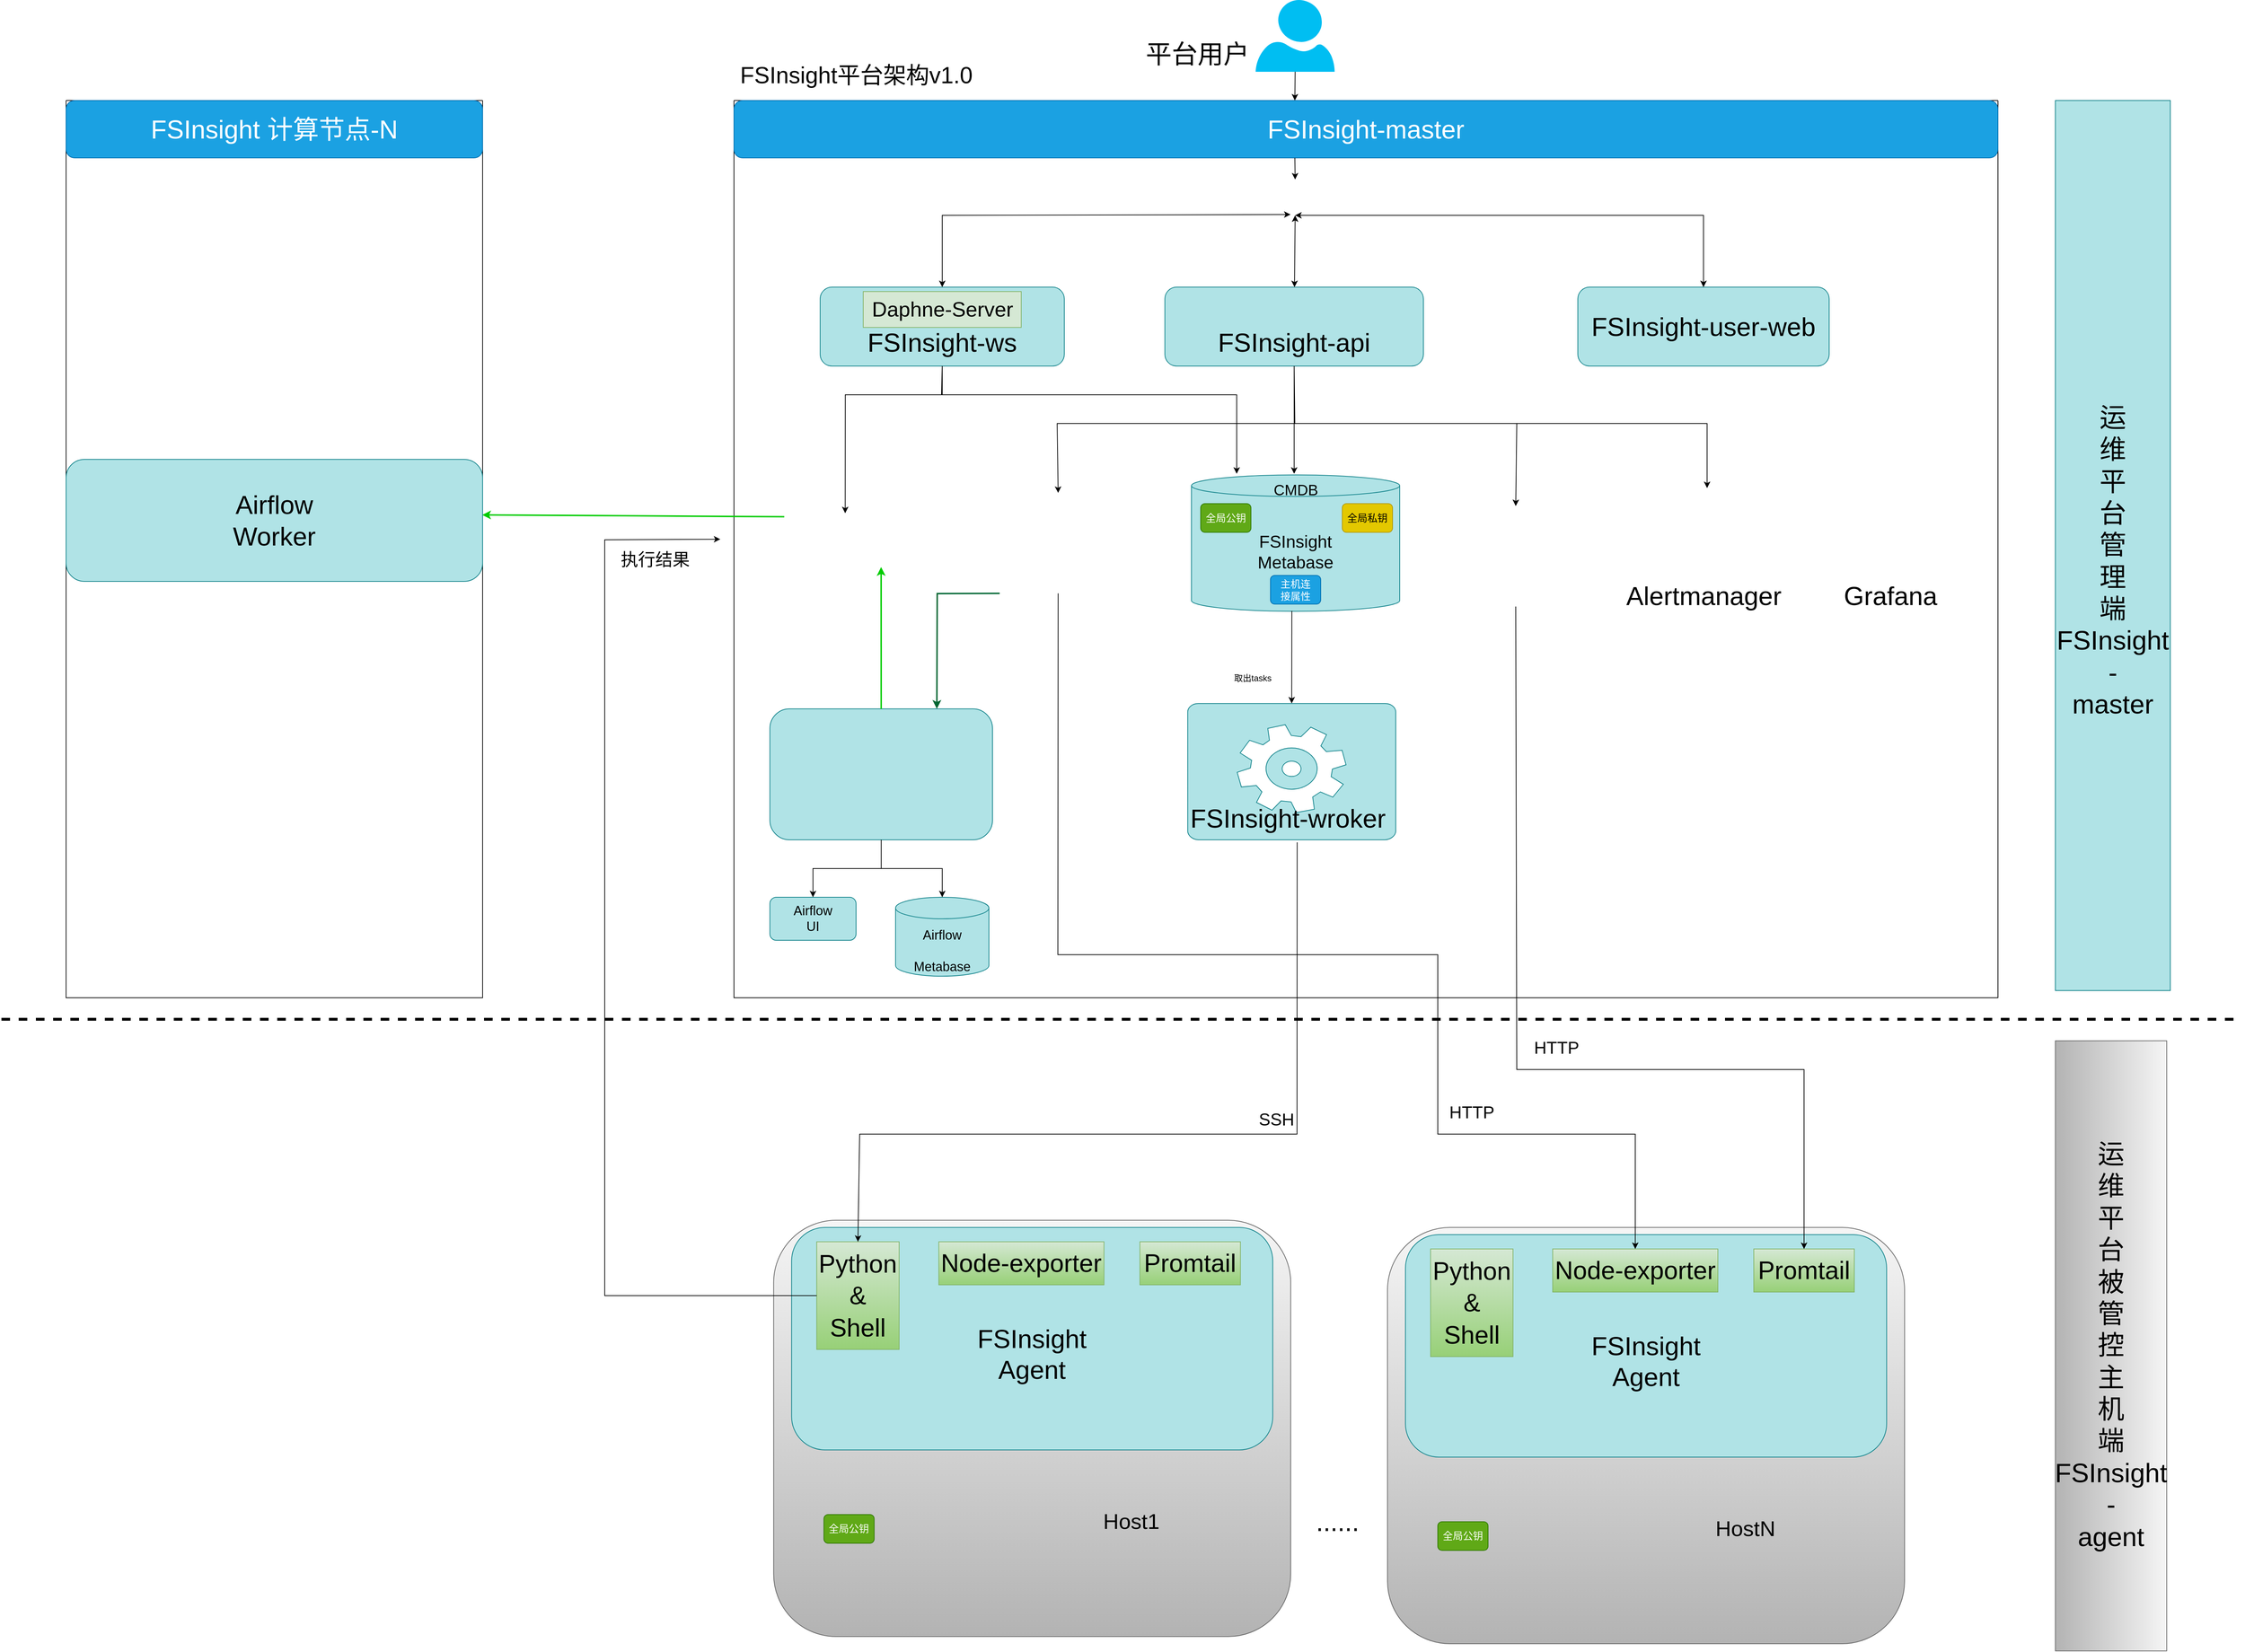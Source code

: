 <mxfile version="20.8.20" type="github">
  <diagram name="第 1 页" id="PWn0qpvjfhWFUnn55hS1">
    <mxGraphModel dx="3833" dy="-3818" grid="1" gridSize="10" guides="1" tooltips="1" connect="1" arrows="1" fold="1" page="1" pageScale="1" pageWidth="827" pageHeight="1169" math="0" shadow="0">
      <root>
        <mxCell id="0" />
        <mxCell id="1" parent="0" />
        <mxCell id="Eih9cNRxZLLOgjD7t8Rx-1" value="" style="swimlane;startSize=0;" parent="1" vertex="1">
          <mxGeometry x="-100" y="5350" width="1760" height="1250" as="geometry" />
        </mxCell>
        <mxCell id="Eih9cNRxZLLOgjD7t8Rx-2" value="&lt;font style=&quot;font-size: 36px;&quot;&gt;FSInsight-user-web&lt;/font&gt;" style="rounded=1;whiteSpace=wrap;html=1;fillColor=#b0e3e6;strokeColor=#0e8088;" parent="Eih9cNRxZLLOgjD7t8Rx-1" vertex="1">
          <mxGeometry x="1175" y="260" width="350" height="110" as="geometry" />
        </mxCell>
        <mxCell id="Eih9cNRxZLLOgjD7t8Rx-3" value="" style="shape=image;verticalLabelPosition=bottom;labelBackgroundColor=default;verticalAlign=top;aspect=fixed;imageAspect=0;image=https://www.gartner.com/imagesrv/peer-insights/vendors/logos/nginx.png;" parent="Eih9cNRxZLLOgjD7t8Rx-1" vertex="1">
          <mxGeometry x="707.12" y="110" width="148.55" height="50" as="geometry" />
        </mxCell>
        <mxCell id="Eih9cNRxZLLOgjD7t8Rx-4" value="&lt;font style=&quot;font-size: 36px;&quot;&gt;&lt;br&gt;FSInsight-api&lt;/font&gt;" style="rounded=1;whiteSpace=wrap;html=1;fillColor=#b0e3e6;strokeColor=#0e8088;" parent="Eih9cNRxZLLOgjD7t8Rx-1" vertex="1">
          <mxGeometry x="600" y="260" width="360" height="110" as="geometry" />
        </mxCell>
        <mxCell id="Eih9cNRxZLLOgjD7t8Rx-5" value="" style="shape=image;verticalLabelPosition=bottom;labelBackgroundColor=default;verticalAlign=top;aspect=fixed;imageAspect=0;image=https://upload.wikimedia.org/wikipedia/commons/thumb/0/00/Gunicorn_logo_2010.svg/2560px-Gunicorn_logo_2010.svg.png;" parent="Eih9cNRxZLLOgjD7t8Rx-1" vertex="1">
          <mxGeometry x="680.15" y="266.15" width="182.64" height="40.05" as="geometry" />
        </mxCell>
        <mxCell id="Eih9cNRxZLLOgjD7t8Rx-6" value="&lt;font style=&quot;font-size: 24px;&quot;&gt;FSInsight&lt;br&gt;Metabase&lt;/font&gt;" style="shape=cylinder3;whiteSpace=wrap;html=1;boundedLbl=1;backgroundOutline=1;size=15;fillColor=#b0e3e6;strokeColor=#0e8088;" parent="Eih9cNRxZLLOgjD7t8Rx-1" vertex="1">
          <mxGeometry x="637" y="521.64" width="290" height="190" as="geometry" />
        </mxCell>
        <mxCell id="Eih9cNRxZLLOgjD7t8Rx-7" value="" style="endArrow=classic;html=1;rounded=0;entryX=0.5;entryY=0;entryDx=0;entryDy=0;entryPerimeter=0;exitX=0.482;exitY=0.997;exitDx=0;exitDy=0;exitPerimeter=0;" parent="Eih9cNRxZLLOgjD7t8Rx-1" target="Eih9cNRxZLLOgjD7t8Rx-21" edge="1" source="Eih9cNRxZLLOgjD7t8Rx-6">
          <mxGeometry width="50" height="50" relative="1" as="geometry">
            <mxPoint x="776.61" y="750" as="sourcePoint" />
            <mxPoint x="776.61" y="730" as="targetPoint" />
          </mxGeometry>
        </mxCell>
        <mxCell id="Eih9cNRxZLLOgjD7t8Rx-8" value="" style="endArrow=classic;html=1;rounded=0;exitX=0.5;exitY=1;exitDx=0;exitDy=0;entryX=0.5;entryY=0;entryDx=0;entryDy=0;" parent="Eih9cNRxZLLOgjD7t8Rx-1" source="Eih9cNRxZLLOgjD7t8Rx-4" target="Eih9cNRxZLLOgjD7t8Rx-24" edge="1">
          <mxGeometry width="50" height="50" relative="1" as="geometry">
            <mxPoint x="465" y="490" as="sourcePoint" />
            <mxPoint x="475" y="510" as="targetPoint" />
            <Array as="points">
              <mxPoint x="780" y="450" />
              <mxPoint x="450" y="450" />
            </Array>
          </mxGeometry>
        </mxCell>
        <mxCell id="Eih9cNRxZLLOgjD7t8Rx-9" value="取出tasks" style="text;html=1;align=center;verticalAlign=middle;resizable=0;points=[];autosize=1;strokeColor=none;fillColor=none;" parent="Eih9cNRxZLLOgjD7t8Rx-1" vertex="1">
          <mxGeometry x="681.61" y="790" width="80" height="30" as="geometry" />
        </mxCell>
        <mxCell id="Eih9cNRxZLLOgjD7t8Rx-10" value="&lt;font style=&quot;font-size: 36px;&quot;&gt;&lt;br&gt;&lt;font style=&quot;font-size: 36px;&quot;&gt;FSInsight-ws&lt;/font&gt;&lt;/font&gt;" style="rounded=1;whiteSpace=wrap;html=1;fillColor=#b0e3e6;strokeColor=#0e8088;" parent="Eih9cNRxZLLOgjD7t8Rx-1" vertex="1">
          <mxGeometry x="120" y="260" width="340" height="110" as="geometry" />
        </mxCell>
        <mxCell id="Eih9cNRxZLLOgjD7t8Rx-11" value="&lt;font style=&quot;font-size: 29px;&quot;&gt;Daphne-Server&lt;/font&gt;" style="text;html=1;align=center;verticalAlign=middle;resizable=0;points=[];autosize=1;strokeColor=#82b366;fillColor=#d5e8d4;" parent="Eih9cNRxZLLOgjD7t8Rx-1" vertex="1">
          <mxGeometry x="180" y="266.15" width="220" height="50" as="geometry" />
        </mxCell>
        <mxCell id="Eih9cNRxZLLOgjD7t8Rx-12" value="" style="endArrow=classic;startArrow=classic;html=1;rounded=0;exitX=0.5;exitY=0;exitDx=0;exitDy=0;entryX=0.457;entryY=0.977;entryDx=0;entryDy=0;entryPerimeter=0;" parent="Eih9cNRxZLLOgjD7t8Rx-1" source="Eih9cNRxZLLOgjD7t8Rx-10" target="Eih9cNRxZLLOgjD7t8Rx-3" edge="1">
          <mxGeometry width="50" height="50" relative="1" as="geometry">
            <mxPoint x="350" y="310" as="sourcePoint" />
            <mxPoint x="400" y="260" as="targetPoint" />
            <Array as="points">
              <mxPoint x="290" y="160" />
            </Array>
          </mxGeometry>
        </mxCell>
        <mxCell id="Eih9cNRxZLLOgjD7t8Rx-13" value="" style="endArrow=classic;startArrow=classic;html=1;rounded=0;entryX=0.5;entryY=1;entryDx=0;entryDy=0;" parent="Eih9cNRxZLLOgjD7t8Rx-1" source="Eih9cNRxZLLOgjD7t8Rx-4" target="Eih9cNRxZLLOgjD7t8Rx-3" edge="1">
          <mxGeometry width="50" height="50" relative="1" as="geometry">
            <mxPoint x="350" y="250" as="sourcePoint" />
            <mxPoint x="475" y="120" as="targetPoint" />
          </mxGeometry>
        </mxCell>
        <mxCell id="Eih9cNRxZLLOgjD7t8Rx-14" value="" style="endArrow=classic;startArrow=classic;html=1;rounded=0;entryX=0.5;entryY=1;entryDx=0;entryDy=0;exitX=0.5;exitY=0;exitDx=0;exitDy=0;" parent="Eih9cNRxZLLOgjD7t8Rx-1" source="Eih9cNRxZLLOgjD7t8Rx-2" target="Eih9cNRxZLLOgjD7t8Rx-3" edge="1">
          <mxGeometry width="50" height="50" relative="1" as="geometry">
            <mxPoint x="350" y="250" as="sourcePoint" />
            <mxPoint x="400" y="200" as="targetPoint" />
            <Array as="points">
              <mxPoint x="1350" y="160" />
              <mxPoint x="1055" y="160" />
            </Array>
          </mxGeometry>
        </mxCell>
        <mxCell id="Eih9cNRxZLLOgjD7t8Rx-15" value="CMDB" style="text;html=1;align=center;verticalAlign=middle;resizable=0;points=[];autosize=1;strokeColor=none;fillColor=none;fontSize=21;" parent="Eih9cNRxZLLOgjD7t8Rx-1" vertex="1">
          <mxGeometry x="737" y="521.64" width="90" height="40" as="geometry" />
        </mxCell>
        <mxCell id="Eih9cNRxZLLOgjD7t8Rx-16" value="全局私钥" style="rounded=1;whiteSpace=wrap;html=1;fontSize=14;fillColor=#e3c800;fontColor=#000000;strokeColor=#B09500;" parent="Eih9cNRxZLLOgjD7t8Rx-1" vertex="1">
          <mxGeometry x="847" y="561.64" width="70" height="40" as="geometry" />
        </mxCell>
        <mxCell id="Eih9cNRxZLLOgjD7t8Rx-17" value="全局公钥" style="rounded=1;whiteSpace=wrap;html=1;fontSize=14;fillColor=#60a917;fontColor=#ffffff;strokeColor=#2D7600;" parent="Eih9cNRxZLLOgjD7t8Rx-1" vertex="1">
          <mxGeometry x="649.86" y="561.64" width="70" height="40" as="geometry" />
        </mxCell>
        <mxCell id="Eih9cNRxZLLOgjD7t8Rx-18" value="主机连&lt;br&gt;接属性" style="rounded=1;whiteSpace=wrap;html=1;fontSize=14;fillColor=#1ba1e2;fontColor=#ffffff;strokeColor=#006EAF;" parent="Eih9cNRxZLLOgjD7t8Rx-1" vertex="1">
          <mxGeometry x="747" y="661.64" width="70" height="40" as="geometry" />
        </mxCell>
        <mxCell id="Eih9cNRxZLLOgjD7t8Rx-19" value="" style="shape=image;verticalLabelPosition=bottom;labelBackgroundColor=#33FFFF;verticalAlign=top;aspect=fixed;imageAspect=0;image=https://download.logo.wine/logo/Redis/Redis-Logo.wine.png;" parent="Eih9cNRxZLLOgjD7t8Rx-1" vertex="1">
          <mxGeometry x="-20" y="503.28" width="339.72" height="226.72" as="geometry" />
        </mxCell>
        <mxCell id="Eih9cNRxZLLOgjD7t8Rx-20" value="&lt;font style=&quot;font-size: 36px;&quot;&gt;FSInsight-master&lt;/font&gt;" style="rounded=1;whiteSpace=wrap;html=1;fillColor=#1ba1e2;strokeColor=#006EAF;fontColor=#ffffff;" parent="Eih9cNRxZLLOgjD7t8Rx-1" vertex="1">
          <mxGeometry width="1760" height="80" as="geometry" />
        </mxCell>
        <mxCell id="Eih9cNRxZLLOgjD7t8Rx-21" value="" style="verticalLabelPosition=bottom;html=1;verticalAlign=top;align=center;strokeColor=#0e8088;fillColor=#b0e3e6;shape=mxgraph.azure.worker_role;labelBackgroundColor=#33FFFF;fontSize=24;" parent="Eih9cNRxZLLOgjD7t8Rx-1" vertex="1">
          <mxGeometry x="631.61" y="840" width="290" height="190" as="geometry" />
        </mxCell>
        <mxCell id="Eih9cNRxZLLOgjD7t8Rx-22" value="&lt;font style=&quot;font-size: 36px;&quot;&gt;FSInsight-wroker&lt;/font&gt;" style="text;html=1;align=center;verticalAlign=middle;resizable=0;points=[];autosize=1;strokeColor=none;fillColor=none;fontSize=24;" parent="Eih9cNRxZLLOgjD7t8Rx-1" vertex="1">
          <mxGeometry x="621.33" y="970" width="300" height="60" as="geometry" />
        </mxCell>
        <mxCell id="Eih9cNRxZLLOgjD7t8Rx-23" value="" style="shape=image;verticalLabelPosition=bottom;labelBackgroundColor=default;verticalAlign=top;aspect=fixed;imageAspect=0;image=https://grafana.com/docs/loki/latest/logo_and_name.png;" parent="Eih9cNRxZLLOgjD7t8Rx-1" vertex="1">
          <mxGeometry x="970" y="565" width="237.13" height="140" as="geometry" />
        </mxCell>
        <mxCell id="Eih9cNRxZLLOgjD7t8Rx-24" value="" style="shape=image;verticalLabelPosition=bottom;labelBackgroundColor=default;verticalAlign=top;aspect=fixed;imageAspect=0;image=https://seeklogo.com/images/P/prometheus-monitoring-system-logo-3C07B67C00-seeklogo.com.png;" parent="Eih9cNRxZLLOgjD7t8Rx-1" vertex="1">
          <mxGeometry x="370" y="546.64" width="162.79" height="140" as="geometry" />
        </mxCell>
        <mxCell id="Eih9cNRxZLLOgjD7t8Rx-25" value="" style="endArrow=classic;html=1;rounded=0;exitX=0.5;exitY=1;exitDx=0;exitDy=0;" parent="Eih9cNRxZLLOgjD7t8Rx-1" source="Eih9cNRxZLLOgjD7t8Rx-4" edge="1">
          <mxGeometry width="50" height="50" relative="1" as="geometry">
            <mxPoint x="765" y="350" as="sourcePoint" />
            <mxPoint x="780" y="520" as="targetPoint" />
          </mxGeometry>
        </mxCell>
        <mxCell id="Eih9cNRxZLLOgjD7t8Rx-26" value="" style="endArrow=classic;html=1;rounded=0;entryX=0.5;entryY=0;entryDx=0;entryDy=0;exitX=0.5;exitY=1;exitDx=0;exitDy=0;" parent="Eih9cNRxZLLOgjD7t8Rx-1" source="Eih9cNRxZLLOgjD7t8Rx-4" target="Eih9cNRxZLLOgjD7t8Rx-23" edge="1">
          <mxGeometry width="50" height="50" relative="1" as="geometry">
            <mxPoint x="760" y="340" as="sourcePoint" />
            <mxPoint x="635" y="455" as="targetPoint" />
            <Array as="points">
              <mxPoint x="781" y="450" />
              <mxPoint x="1090" y="450" />
            </Array>
          </mxGeometry>
        </mxCell>
        <mxCell id="Eih9cNRxZLLOgjD7t8Rx-27" value="" style="endArrow=classic;html=1;rounded=0;strokeWidth=1;fontSize=37;entryX=0.5;entryY=0;entryDx=0;entryDy=0;exitX=0.5;exitY=1;exitDx=0;exitDy=0;" parent="Eih9cNRxZLLOgjD7t8Rx-1" source="Eih9cNRxZLLOgjD7t8Rx-10" edge="1">
          <mxGeometry width="50" height="50" relative="1" as="geometry">
            <mxPoint x="490" y="600" as="sourcePoint" />
            <mxPoint x="154.86" y="575" as="targetPoint" />
            <Array as="points">
              <mxPoint x="289" y="410" />
              <mxPoint x="155" y="410" />
            </Array>
          </mxGeometry>
        </mxCell>
        <mxCell id="Eih9cNRxZLLOgjD7t8Rx-28" value="" style="shape=image;verticalLabelPosition=bottom;labelBackgroundColor=default;verticalAlign=top;aspect=fixed;imageAspect=0;image=https://cdn-icons-png.flaticon.com/512/5799/5799222.png;" parent="Eih9cNRxZLLOgjD7t8Rx-1" vertex="1">
          <mxGeometry x="1300" y="540" width="110" height="110" as="geometry" />
        </mxCell>
        <mxCell id="Eih9cNRxZLLOgjD7t8Rx-29" value="Alertmanager" style="text;html=1;align=center;verticalAlign=middle;resizable=0;points=[];autosize=1;strokeColor=none;fillColor=none;fontSize=36;" parent="Eih9cNRxZLLOgjD7t8Rx-1" vertex="1">
          <mxGeometry x="1230" y="660" width="240" height="60" as="geometry" />
        </mxCell>
        <mxCell id="Eih9cNRxZLLOgjD7t8Rx-30" value="" style="shape=image;verticalLabelPosition=bottom;labelBackgroundColor=default;verticalAlign=top;aspect=fixed;imageAspect=0;image=https://uxwing.com/wp-content/themes/uxwing/download/brands-and-social-media/grafana-icon.png;" parent="Eih9cNRxZLLOgjD7t8Rx-1" vertex="1">
          <mxGeometry x="1550" y="549.18" width="102.17" height="110.82" as="geometry" />
        </mxCell>
        <mxCell id="Eih9cNRxZLLOgjD7t8Rx-31" value="" style="endArrow=classic;html=1;rounded=0;strokeWidth=1;fontSize=32;exitX=0.5;exitY=1;exitDx=0;exitDy=0;entryX=0.5;entryY=0;entryDx=0;entryDy=0;" parent="Eih9cNRxZLLOgjD7t8Rx-1" source="Eih9cNRxZLLOgjD7t8Rx-4" target="Eih9cNRxZLLOgjD7t8Rx-28" edge="1">
          <mxGeometry width="50" height="50" relative="1" as="geometry">
            <mxPoint x="1020" y="730" as="sourcePoint" />
            <mxPoint x="1070" y="680" as="targetPoint" />
            <Array as="points">
              <mxPoint x="780" y="450" />
              <mxPoint x="1355" y="450" />
            </Array>
          </mxGeometry>
        </mxCell>
        <mxCell id="5G6BUOi-uD9NeLcH04Ix-1" value="Grafana" style="text;html=1;align=center;verticalAlign=middle;resizable=0;points=[];autosize=1;strokeColor=none;fillColor=none;fontSize=36;" parent="Eih9cNRxZLLOgjD7t8Rx-1" vertex="1">
          <mxGeometry x="1535" y="660" width="150" height="60" as="geometry" />
        </mxCell>
        <mxCell id="B23y7wXSr48O5kqvbDNo-1" value="" style="endArrow=classic;html=1;rounded=0;exitX=0.5;exitY=1;exitDx=0;exitDy=0;" parent="Eih9cNRxZLLOgjD7t8Rx-1" source="Eih9cNRxZLLOgjD7t8Rx-10" edge="1">
          <mxGeometry width="50" height="50" relative="1" as="geometry">
            <mxPoint x="960" y="860" as="sourcePoint" />
            <mxPoint x="700" y="520" as="targetPoint" />
            <Array as="points">
              <mxPoint x="290" y="410" />
              <mxPoint x="700" y="410" />
            </Array>
          </mxGeometry>
        </mxCell>
        <mxCell id="B23y7wXSr48O5kqvbDNo-2" value="" style="endArrow=classic;html=1;rounded=0;entryX=0.5;entryY=0;entryDx=0;entryDy=0;" parent="Eih9cNRxZLLOgjD7t8Rx-1" target="Eih9cNRxZLLOgjD7t8Rx-3" edge="1">
          <mxGeometry width="50" height="50" relative="1" as="geometry">
            <mxPoint x="781" y="80" as="sourcePoint" />
            <mxPoint x="791" y="10" as="targetPoint" />
          </mxGeometry>
        </mxCell>
        <mxCell id="B23y7wXSr48O5kqvbDNo-4" value="" style="rounded=1;whiteSpace=wrap;html=1;fontSize=36;fillColor=#b0e3e6;strokeColor=#0e8088;" parent="Eih9cNRxZLLOgjD7t8Rx-1" vertex="1">
          <mxGeometry x="50" y="847.5" width="310" height="182.5" as="geometry" />
        </mxCell>
        <mxCell id="B23y7wXSr48O5kqvbDNo-3" value="" style="shape=image;verticalLabelPosition=bottom;labelBackgroundColor=default;verticalAlign=top;aspect=fixed;imageAspect=0;image=https://upload.wikimedia.org/wikipedia/commons/d/de/AirflowLogo.png;" parent="Eih9cNRxZLLOgjD7t8Rx-1" vertex="1">
          <mxGeometry x="61.01" y="885" width="258.71" height="100" as="geometry" />
        </mxCell>
        <mxCell id="B23y7wXSr48O5kqvbDNo-5" value="&lt;font style=&quot;font-size: 18px;&quot;&gt;Airflow&lt;br&gt;Metabase&lt;/font&gt;" style="shape=cylinder3;whiteSpace=wrap;html=1;boundedLbl=1;backgroundOutline=1;size=15;fontSize=36;fillColor=#b0e3e6;strokeColor=#0e8088;" parent="Eih9cNRxZLLOgjD7t8Rx-1" vertex="1">
          <mxGeometry x="225" y="1110" width="130" height="110" as="geometry" />
        </mxCell>
        <mxCell id="B23y7wXSr48O5kqvbDNo-6" value="Airflow&lt;br&gt;UI" style="rounded=1;whiteSpace=wrap;html=1;fontSize=18;fillColor=#b0e3e6;strokeColor=#0e8088;" parent="Eih9cNRxZLLOgjD7t8Rx-1" vertex="1">
          <mxGeometry x="50" y="1110" width="120" height="60" as="geometry" />
        </mxCell>
        <mxCell id="B23y7wXSr48O5kqvbDNo-7" value="" style="endArrow=classic;html=1;rounded=0;fontSize=18;exitX=0.5;exitY=1;exitDx=0;exitDy=0;entryX=0.5;entryY=0;entryDx=0;entryDy=0;entryPerimeter=0;" parent="Eih9cNRxZLLOgjD7t8Rx-1" source="B23y7wXSr48O5kqvbDNo-4" target="B23y7wXSr48O5kqvbDNo-5" edge="1">
          <mxGeometry width="50" height="50" relative="1" as="geometry">
            <mxPoint x="980" y="1030" as="sourcePoint" />
            <mxPoint x="1030" y="980" as="targetPoint" />
            <Array as="points">
              <mxPoint x="205" y="1070" />
              <mxPoint x="290" y="1070" />
            </Array>
          </mxGeometry>
        </mxCell>
        <mxCell id="B23y7wXSr48O5kqvbDNo-8" value="" style="endArrow=classic;html=1;rounded=0;fontSize=18;exitX=0.5;exitY=1;exitDx=0;exitDy=0;entryX=0.5;entryY=0;entryDx=0;entryDy=0;" parent="Eih9cNRxZLLOgjD7t8Rx-1" source="B23y7wXSr48O5kqvbDNo-4" target="B23y7wXSr48O5kqvbDNo-6" edge="1">
          <mxGeometry width="50" height="50" relative="1" as="geometry">
            <mxPoint x="980" y="1030" as="sourcePoint" />
            <mxPoint x="1030" y="980" as="targetPoint" />
            <Array as="points">
              <mxPoint x="205" y="1070" />
              <mxPoint x="110" y="1070" />
            </Array>
          </mxGeometry>
        </mxCell>
        <mxCell id="B23y7wXSr48O5kqvbDNo-9" value="" style="endArrow=classic;html=1;rounded=0;fontSize=18;entryX=0.662;entryY=0.647;entryDx=0;entryDy=0;exitX=0.5;exitY=0;exitDx=0;exitDy=0;entryPerimeter=0;strokeColor=#00CC00;strokeWidth=2;" parent="Eih9cNRxZLLOgjD7t8Rx-1" source="B23y7wXSr48O5kqvbDNo-4" target="Eih9cNRxZLLOgjD7t8Rx-19" edge="1">
          <mxGeometry width="50" height="50" relative="1" as="geometry">
            <mxPoint x="700" y="830" as="sourcePoint" />
            <mxPoint x="750" y="780" as="targetPoint" />
          </mxGeometry>
        </mxCell>
        <mxCell id="B23y7wXSr48O5kqvbDNo-15" value="" style="endArrow=classic;html=1;rounded=0;strokeColor=#006633;strokeWidth=2;fontSize=36;entryX=0.75;entryY=0;entryDx=0;entryDy=0;exitX=0;exitY=1;exitDx=0;exitDy=0;" parent="Eih9cNRxZLLOgjD7t8Rx-1" source="Eih9cNRxZLLOgjD7t8Rx-24" target="B23y7wXSr48O5kqvbDNo-4" edge="1">
          <mxGeometry width="50" height="50" relative="1" as="geometry">
            <mxPoint x="450" y="890" as="sourcePoint" />
            <mxPoint x="500" y="840" as="targetPoint" />
            <Array as="points">
              <mxPoint x="283" y="687" />
            </Array>
          </mxGeometry>
        </mxCell>
        <mxCell id="Eih9cNRxZLLOgjD7t8Rx-32" value="&amp;nbsp; &amp;nbsp; &amp;nbsp; &amp;nbsp; &amp;nbsp;&lt;br&gt;&lt;br&gt;&lt;br&gt;&lt;br&gt;&lt;br&gt;&lt;br&gt;&lt;br&gt;&lt;br&gt;&lt;br&gt;&amp;nbsp; &amp;nbsp; &amp;nbsp; &amp;nbsp; &amp;nbsp; &amp;nbsp; &amp;nbsp; &amp;nbsp; &amp;nbsp; &amp;nbsp; &amp;nbsp; &amp;nbsp; &amp;nbsp; &amp;nbsp; &amp;nbsp; &amp;nbsp; &amp;nbsp; &amp;nbsp; &amp;nbsp; &amp;nbsp; &amp;nbsp; &amp;nbsp; &amp;nbsp; &amp;nbsp; &amp;nbsp;&lt;br&gt;&lt;br&gt;&lt;br&gt;&lt;br&gt;&lt;br&gt;&lt;br&gt;&lt;br&gt;&lt;br&gt;&lt;br&gt;&amp;nbsp; &amp;nbsp; &amp;nbsp; &amp;nbsp; &amp;nbsp; &amp;nbsp; &amp;nbsp; &amp;nbsp; &amp;nbsp; &amp;nbsp; &amp;nbsp; &amp;nbsp; &amp;nbsp; &amp;nbsp; &amp;nbsp; &amp;nbsp; &amp;nbsp; &amp;nbsp; &amp;nbsp; &amp;nbsp; &amp;nbsp; &amp;nbsp; &amp;nbsp; &amp;nbsp; &amp;nbsp; &amp;nbsp; &amp;nbsp; &amp;nbsp; &amp;nbsp; &amp;nbsp; &amp;nbsp; &amp;nbsp; &amp;nbsp; &amp;nbsp; &amp;nbsp; &amp;nbsp; &amp;nbsp; &amp;nbsp; &amp;nbsp; &amp;nbsp; &amp;nbsp; &amp;nbsp;&lt;font style=&quot;font-size: 30px;&quot;&gt;HostN&lt;/font&gt;" style="rounded=1;whiteSpace=wrap;html=1;fillColor=#f5f5f5;gradientColor=#b3b3b3;strokeColor=#666666;" parent="1" vertex="1">
          <mxGeometry x="810" y="6920" width="720" height="580" as="geometry" />
        </mxCell>
        <mxCell id="Eih9cNRxZLLOgjD7t8Rx-33" value="" style="verticalLabelPosition=bottom;html=1;verticalAlign=top;align=center;strokeColor=none;fillColor=#00BEF2;shape=mxgraph.azure.user;" parent="1" vertex="1">
          <mxGeometry x="626.39" y="5210" width="110" height="100" as="geometry" />
        </mxCell>
        <mxCell id="Eih9cNRxZLLOgjD7t8Rx-34" value="&lt;font style=&quot;font-size: 36px;&quot;&gt;平台用户&lt;/font&gt;" style="text;html=1;align=center;verticalAlign=middle;resizable=0;points=[];autosize=1;strokeColor=none;fillColor=none;fontSize=24;" parent="1" vertex="1">
          <mxGeometry x="460" y="5255" width="170" height="60" as="geometry" />
        </mxCell>
        <mxCell id="Eih9cNRxZLLOgjD7t8Rx-35" value="" style="endArrow=classic;html=1;rounded=0;exitX=0.5;exitY=1;exitDx=0;exitDy=0;exitPerimeter=0;" parent="1" source="Eih9cNRxZLLOgjD7t8Rx-33" edge="1">
          <mxGeometry width="50" height="50" relative="1" as="geometry">
            <mxPoint x="260" y="6030" as="sourcePoint" />
            <mxPoint x="681" y="5350" as="targetPoint" />
          </mxGeometry>
        </mxCell>
        <mxCell id="Eih9cNRxZLLOgjD7t8Rx-36" value="SSH" style="text;html=1;align=center;verticalAlign=middle;resizable=0;points=[];autosize=1;strokeColor=none;fillColor=none;fontSize=24;" parent="1" vertex="1">
          <mxGeometry x="620" y="6750" width="70" height="40" as="geometry" />
        </mxCell>
        <mxCell id="Eih9cNRxZLLOgjD7t8Rx-37" value="全局公钥" style="rounded=1;whiteSpace=wrap;html=1;fontSize=14;fillColor=#60a917;fontColor=#ffffff;strokeColor=#2D7600;" parent="1" vertex="1">
          <mxGeometry x="880" y="7330" width="70" height="40" as="geometry" />
        </mxCell>
        <mxCell id="Eih9cNRxZLLOgjD7t8Rx-38" value="&lt;font style=&quot;font-size: 36px;&quot;&gt;&lt;br&gt;FSInsight&lt;br&gt;Agent&lt;/font&gt;" style="rounded=1;whiteSpace=wrap;html=1;fillColor=#b0e3e6;strokeColor=#0e8088;" parent="1" vertex="1">
          <mxGeometry x="835" y="6930" width="670" height="310" as="geometry" />
        </mxCell>
        <mxCell id="Eih9cNRxZLLOgjD7t8Rx-39" value="&lt;font style=&quot;font-size: 37px;&quot;&gt;运&lt;br&gt;维&lt;br&gt;平&lt;br&gt;台&lt;br&gt;被&lt;br&gt;管&lt;br&gt;控&lt;br&gt;主&lt;br&gt;机&lt;br&gt;端&lt;br&gt;FSInsight&lt;br&gt;-&lt;br&gt;agent&lt;/font&gt;" style="rounded=0;whiteSpace=wrap;html=1;labelBackgroundColor=none;fontSize=24;fillColor=#f5f5f5;gradientColor=#b3b3b3;strokeColor=#666666;direction=south;" parent="1" vertex="1">
          <mxGeometry x="1740" y="6660" width="155" height="850" as="geometry" />
        </mxCell>
        <mxCell id="Eih9cNRxZLLOgjD7t8Rx-40" value="&lt;font style=&quot;font-size: 37px;&quot;&gt;&lt;br&gt;运&lt;br&gt;维&lt;br&gt;平&lt;br&gt;台&lt;br&gt;管&lt;br&gt;理&lt;br&gt;端&lt;br&gt;FSInsight&lt;br&gt;-&lt;br&gt;master&lt;/font&gt;" style="rounded=0;whiteSpace=wrap;html=1;labelBackgroundColor=none;fontSize=37;fillColor=#b0e3e6;strokeColor=#0e8088;direction=south;" parent="1" vertex="1">
          <mxGeometry x="1740" y="5350" width="160" height="1240" as="geometry" />
        </mxCell>
        <mxCell id="Eih9cNRxZLLOgjD7t8Rx-42" value="&lt;font style=&quot;font-size: 35px;&quot;&gt;Node-exporter&lt;/font&gt;" style="rounded=0;whiteSpace=wrap;html=1;labelBackgroundColor=none;fontSize=37;fillColor=#d5e8d4;gradientColor=#97d077;strokeColor=#82b366;" parent="1" vertex="1">
          <mxGeometry x="1040" y="6950" width="230" height="60" as="geometry" />
        </mxCell>
        <mxCell id="Eih9cNRxZLLOgjD7t8Rx-43" value="&lt;font style=&quot;font-size: 35px;&quot;&gt;Promtail&lt;/font&gt;" style="rounded=0;whiteSpace=wrap;html=1;labelBackgroundColor=none;fontSize=37;fillColor=#d5e8d4;gradientColor=#97d077;strokeColor=#82b366;" parent="1" vertex="1">
          <mxGeometry x="1320" y="6950" width="140" height="60" as="geometry" />
        </mxCell>
        <mxCell id="Eih9cNRxZLLOgjD7t8Rx-44" value="&amp;nbsp; &amp;nbsp; &amp;nbsp; &amp;nbsp; &amp;nbsp;&lt;br&gt;&lt;br&gt;&lt;br&gt;&lt;br&gt;&lt;br&gt;&lt;br&gt;&lt;br&gt;&lt;br&gt;&lt;br&gt;&amp;nbsp; &amp;nbsp; &amp;nbsp; &amp;nbsp; &amp;nbsp; &amp;nbsp; &amp;nbsp; &amp;nbsp; &amp;nbsp; &amp;nbsp; &amp;nbsp; &amp;nbsp; &amp;nbsp; &amp;nbsp; &amp;nbsp; &amp;nbsp; &amp;nbsp; &amp;nbsp; &amp;nbsp; &amp;nbsp; &amp;nbsp; &amp;nbsp; &amp;nbsp; &amp;nbsp; &amp;nbsp;&lt;br&gt;&lt;br&gt;&lt;br&gt;&lt;br&gt;&lt;br&gt;&lt;br&gt;&lt;br&gt;&lt;br&gt;&lt;br&gt;&amp;nbsp; &amp;nbsp; &amp;nbsp; &amp;nbsp; &amp;nbsp; &amp;nbsp; &amp;nbsp; &amp;nbsp; &amp;nbsp; &amp;nbsp; &amp;nbsp; &amp;nbsp; &amp;nbsp; &amp;nbsp; &amp;nbsp; &amp;nbsp; &amp;nbsp; &amp;nbsp; &amp;nbsp; &amp;nbsp; &amp;nbsp; &amp;nbsp; &amp;nbsp; &amp;nbsp; &amp;nbsp; &amp;nbsp; &amp;nbsp; &amp;nbsp; &amp;nbsp; &amp;nbsp; &amp;nbsp; &amp;nbsp; &amp;nbsp; &amp;nbsp; &amp;nbsp; &amp;nbsp; &amp;nbsp; &amp;nbsp; &amp;nbsp; &amp;nbsp; &amp;nbsp; &amp;nbsp;&lt;font style=&quot;font-size: 30px;&quot;&gt;Host1&lt;/font&gt;" style="rounded=1;whiteSpace=wrap;html=1;fillColor=#f5f5f5;gradientColor=#b3b3b3;strokeColor=#666666;" parent="1" vertex="1">
          <mxGeometry x="-44.76" y="6910" width="720" height="580" as="geometry" />
        </mxCell>
        <mxCell id="Eih9cNRxZLLOgjD7t8Rx-45" value="全局公钥" style="rounded=1;whiteSpace=wrap;html=1;fontSize=14;fillColor=#60a917;fontColor=#ffffff;strokeColor=#2D7600;" parent="1" vertex="1">
          <mxGeometry x="25.24" y="7320" width="70" height="40" as="geometry" />
        </mxCell>
        <mxCell id="Eih9cNRxZLLOgjD7t8Rx-46" value="&lt;font style=&quot;font-size: 36px;&quot;&gt;&lt;br&gt;FSInsight&lt;br&gt;Agent&lt;/font&gt;" style="rounded=1;whiteSpace=wrap;html=1;fillColor=#b0e3e6;strokeColor=#0e8088;" parent="1" vertex="1">
          <mxGeometry x="-19.76" y="6920" width="670" height="310" as="geometry" />
        </mxCell>
        <mxCell id="Eih9cNRxZLLOgjD7t8Rx-47" value="&lt;font style=&quot;font-size: 35px;&quot;&gt;Python&lt;br&gt;&amp;amp;&lt;br&gt;Shell&lt;br&gt;&lt;/font&gt;" style="rounded=0;whiteSpace=wrap;html=1;labelBackgroundColor=none;fontSize=37;fillColor=#d5e8d4;gradientColor=#97d077;strokeColor=#82b366;" parent="1" vertex="1">
          <mxGeometry x="15.24" y="6940" width="114.76" height="150" as="geometry" />
        </mxCell>
        <mxCell id="Eih9cNRxZLLOgjD7t8Rx-48" value="&lt;font style=&quot;font-size: 35px;&quot;&gt;Node-exporter&lt;/font&gt;" style="rounded=0;whiteSpace=wrap;html=1;labelBackgroundColor=none;fontSize=37;fillColor=#d5e8d4;gradientColor=#97d077;strokeColor=#82b366;" parent="1" vertex="1">
          <mxGeometry x="185.24" y="6940" width="230" height="60" as="geometry" />
        </mxCell>
        <mxCell id="Eih9cNRxZLLOgjD7t8Rx-49" value="&lt;font style=&quot;font-size: 35px;&quot;&gt;Promtail&lt;/font&gt;" style="rounded=0;whiteSpace=wrap;html=1;labelBackgroundColor=none;fontSize=37;fillColor=#d5e8d4;gradientColor=#97d077;strokeColor=#82b366;" parent="1" vertex="1">
          <mxGeometry x="465.24" y="6940" width="140" height="60" as="geometry" />
        </mxCell>
        <mxCell id="Eih9cNRxZLLOgjD7t8Rx-50" value="......" style="text;html=1;align=center;verticalAlign=middle;resizable=0;points=[];autosize=1;strokeColor=none;fillColor=none;fontSize=36;" parent="1" vertex="1">
          <mxGeometry x="700" y="7300" width="80" height="60" as="geometry" />
        </mxCell>
        <mxCell id="Eih9cNRxZLLOgjD7t8Rx-51" value="" style="endArrow=classic;html=1;rounded=0;strokeWidth=1;fontSize=36;exitX=0.5;exitY=1;exitDx=0;exitDy=0;" parent="1" source="Eih9cNRxZLLOgjD7t8Rx-24" target="Eih9cNRxZLLOgjD7t8Rx-42" edge="1">
          <mxGeometry width="50" height="50" relative="1" as="geometry">
            <mxPoint x="830" y="6680" as="sourcePoint" />
            <mxPoint x="970" y="6270" as="targetPoint" />
            <Array as="points">
              <mxPoint x="351" y="6540" />
              <mxPoint x="880" y="6540" />
              <mxPoint x="880" y="6790" />
              <mxPoint x="1155" y="6790" />
            </Array>
          </mxGeometry>
        </mxCell>
        <mxCell id="Eih9cNRxZLLOgjD7t8Rx-52" value="" style="endArrow=classic;html=1;rounded=0;strokeWidth=1;fontSize=36;exitX=0.5;exitY=1;exitDx=0;exitDy=0;entryX=0.5;entryY=0;entryDx=0;entryDy=0;" parent="1" source="Eih9cNRxZLLOgjD7t8Rx-23" target="Eih9cNRxZLLOgjD7t8Rx-43" edge="1">
          <mxGeometry width="50" height="50" relative="1" as="geometry">
            <mxPoint x="760" y="6350" as="sourcePoint" />
            <mxPoint x="810" y="6300" as="targetPoint" />
            <Array as="points">
              <mxPoint x="990" y="6700" />
              <mxPoint x="1390" y="6700" />
            </Array>
          </mxGeometry>
        </mxCell>
        <mxCell id="Eih9cNRxZLLOgjD7t8Rx-53" value="" style="endArrow=classic;html=1;rounded=0;strokeWidth=1;fontSize=36;entryX=0.5;entryY=0;entryDx=0;entryDy=0;exitX=0.543;exitY=1.059;exitDx=0;exitDy=0;exitPerimeter=0;" parent="1" source="Eih9cNRxZLLOgjD7t8Rx-22" target="Eih9cNRxZLLOgjD7t8Rx-47" edge="1">
          <mxGeometry width="50" height="50" relative="1" as="geometry">
            <mxPoint x="370" y="6390" as="sourcePoint" />
            <mxPoint x="570" y="6280" as="targetPoint" />
            <Array as="points">
              <mxPoint x="684" y="6790" />
              <mxPoint x="75" y="6790" />
            </Array>
          </mxGeometry>
        </mxCell>
        <mxCell id="Eih9cNRxZLLOgjD7t8Rx-54" value="" style="endArrow=classic;html=1;rounded=0;strokeWidth=1;fontSize=36;entryX=0.003;entryY=0.476;entryDx=0;entryDy=0;exitX=0;exitY=0.5;exitDx=0;exitDy=0;entryPerimeter=0;" parent="1" source="Eih9cNRxZLLOgjD7t8Rx-47" target="Eih9cNRxZLLOgjD7t8Rx-19" edge="1">
          <mxGeometry width="50" height="50" relative="1" as="geometry">
            <mxPoint x="760" y="6260" as="sourcePoint" />
            <mxPoint x="810" y="6210" as="targetPoint" />
            <Array as="points">
              <mxPoint x="-280" y="7015" />
              <mxPoint x="-280" y="5962" />
            </Array>
          </mxGeometry>
        </mxCell>
        <mxCell id="Eih9cNRxZLLOgjD7t8Rx-55" value="执行结果" style="text;html=1;align=center;verticalAlign=middle;resizable=0;points=[];autosize=1;strokeColor=none;fillColor=none;fontSize=24;" parent="1" vertex="1">
          <mxGeometry x="-270" y="5970" width="120" height="40" as="geometry" />
        </mxCell>
        <mxCell id="Eih9cNRxZLLOgjD7t8Rx-56" value="HTTP" style="text;html=1;align=center;verticalAlign=middle;resizable=0;points=[];autosize=1;strokeColor=none;fillColor=none;fontSize=24;" parent="1" vertex="1">
          <mxGeometry x="882.38" y="6740" width="90" height="40" as="geometry" />
        </mxCell>
        <mxCell id="Eih9cNRxZLLOgjD7t8Rx-57" value="HTTP" style="text;html=1;align=center;verticalAlign=middle;resizable=0;points=[];autosize=1;strokeColor=none;fillColor=none;fontSize=24;" parent="1" vertex="1">
          <mxGeometry x="1000" y="6650" width="90" height="40" as="geometry" />
        </mxCell>
        <mxCell id="Eih9cNRxZLLOgjD7t8Rx-58" value="&lt;font style=&quot;font-size: 32px;&quot;&gt;FSInsight平台架构v1.0&lt;/font&gt;" style="text;html=1;align=center;verticalAlign=middle;resizable=0;points=[];autosize=1;strokeColor=none;fillColor=none;fontSize=25;" parent="1" vertex="1">
          <mxGeometry x="-105.18" y="5290" width="350" height="50" as="geometry" />
        </mxCell>
        <mxCell id="5G6BUOi-uD9NeLcH04Ix-2" value="" style="endArrow=none;dashed=1;html=1;rounded=0;strokeWidth=4;" parent="1" edge="1">
          <mxGeometry width="50" height="50" relative="1" as="geometry">
            <mxPoint x="-1120" y="6630" as="sourcePoint" />
            <mxPoint x="2000" y="6630" as="targetPoint" />
          </mxGeometry>
        </mxCell>
        <mxCell id="5G6BUOi-uD9NeLcH04Ix-3" value="&lt;font style=&quot;font-size: 35px;&quot;&gt;Python&lt;br&gt;&amp;amp;&lt;br&gt;Shell&lt;br&gt;&lt;/font&gt;" style="rounded=0;whiteSpace=wrap;html=1;labelBackgroundColor=none;fontSize=37;fillColor=#d5e8d4;gradientColor=#97d077;strokeColor=#82b366;" parent="1" vertex="1">
          <mxGeometry x="870" y="6950" width="114.76" height="150" as="geometry" />
        </mxCell>
        <mxCell id="B23y7wXSr48O5kqvbDNo-10" value="" style="endArrow=classic;html=1;rounded=0;fontSize=18;strokeColor=#00CC00;entryX=0.999;entryY=0.455;entryDx=0;entryDy=0;entryPerimeter=0;exitX=0.265;exitY=0.338;exitDx=0;exitDy=0;exitPerimeter=0;strokeWidth=2;" parent="1" source="Eih9cNRxZLLOgjD7t8Rx-19" target="B23y7wXSr48O5kqvbDNo-13" edge="1">
          <mxGeometry width="50" height="50" relative="1" as="geometry">
            <mxPoint x="-30" y="5910" as="sourcePoint" />
            <mxPoint x="-420" y="5910" as="targetPoint" />
          </mxGeometry>
        </mxCell>
        <mxCell id="B23y7wXSr48O5kqvbDNo-11" value="" style="swimlane;startSize=0;fontSize=18;" parent="1" vertex="1">
          <mxGeometry x="-1030" y="5350" width="580" height="1250" as="geometry" />
        </mxCell>
        <mxCell id="B23y7wXSr48O5kqvbDNo-12" value="&lt;font style=&quot;font-size: 36px;&quot;&gt;FSInsight 计算节点-N&lt;/font&gt;" style="rounded=1;whiteSpace=wrap;html=1;fontSize=18;fillColor=#1ba1e2;fontColor=#ffffff;strokeColor=#006EAF;" parent="B23y7wXSr48O5kqvbDNo-11" vertex="1">
          <mxGeometry width="580" height="80" as="geometry" />
        </mxCell>
        <mxCell id="B23y7wXSr48O5kqvbDNo-13" value="&lt;font style=&quot;font-size: 36px;&quot;&gt;Airflow&lt;br&gt;Worker&lt;/font&gt;" style="rounded=1;whiteSpace=wrap;html=1;fontSize=18;fillColor=#b0e3e6;strokeColor=#0e8088;" parent="B23y7wXSr48O5kqvbDNo-11" vertex="1">
          <mxGeometry y="500" width="580" height="170" as="geometry" />
        </mxCell>
      </root>
    </mxGraphModel>
  </diagram>
</mxfile>
